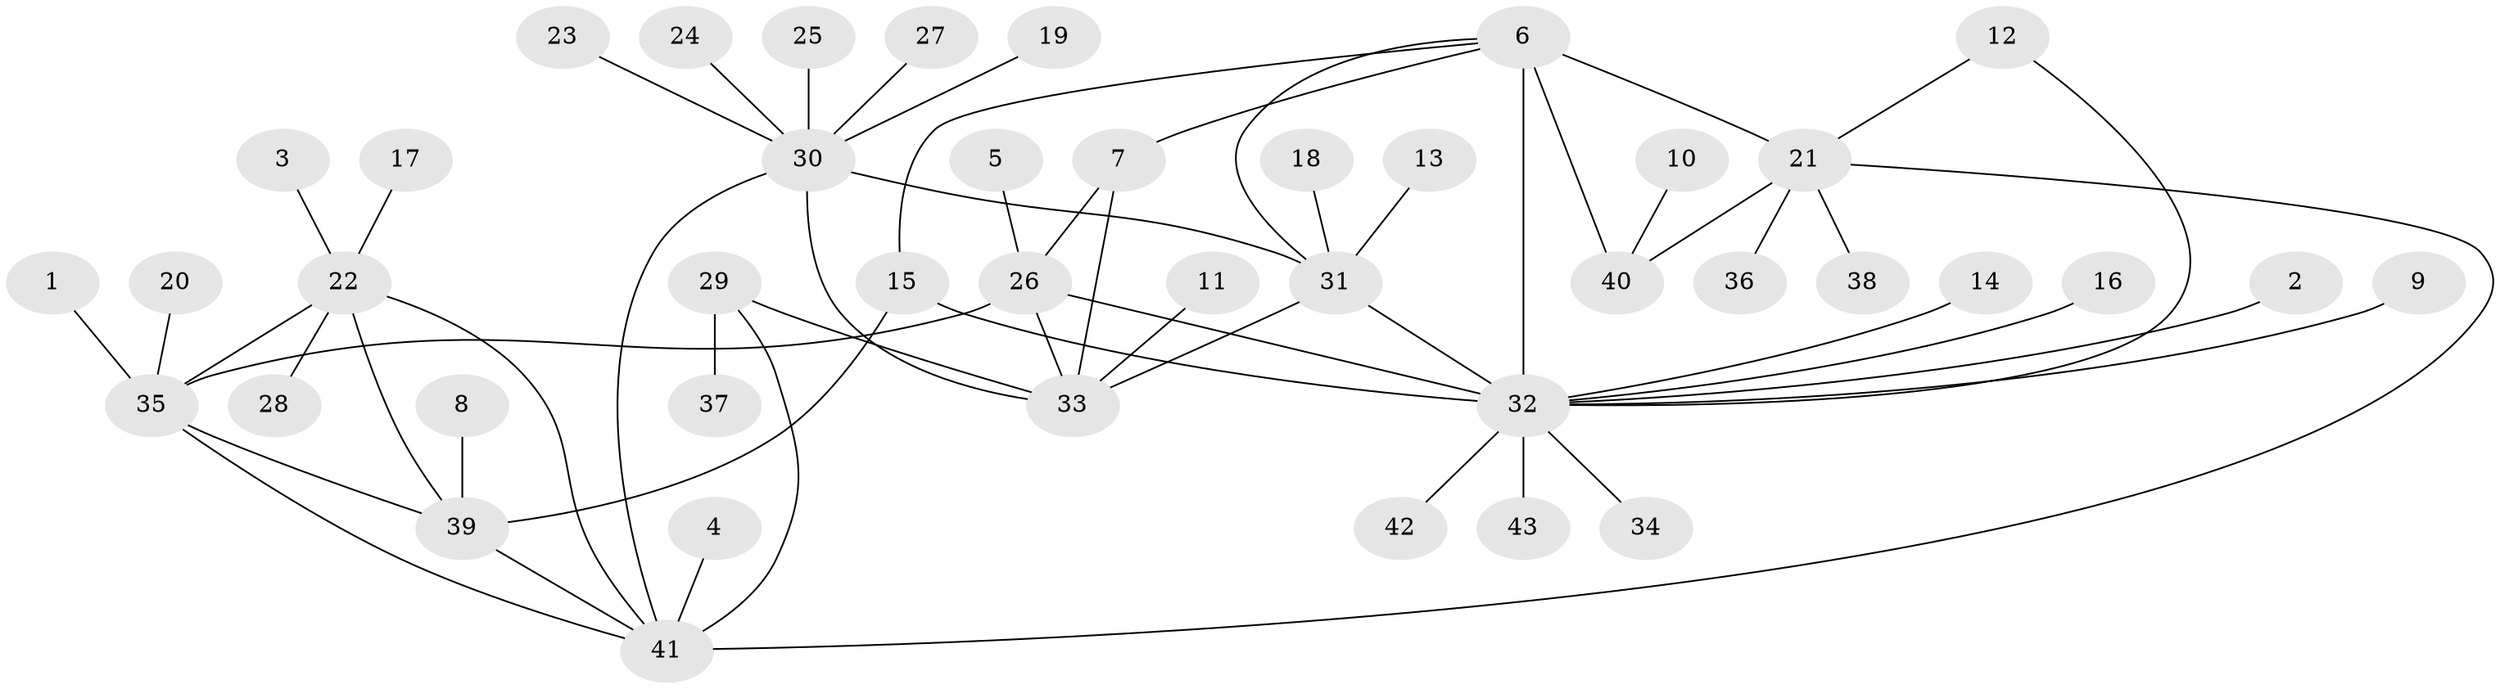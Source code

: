 // original degree distribution, {5: 0.06976744186046512, 9: 0.03488372093023256, 7: 0.03488372093023256, 4: 0.03488372093023256, 6: 0.011627906976744186, 8: 0.03488372093023256, 10: 0.023255813953488372, 2: 0.10465116279069768, 1: 0.6046511627906976, 3: 0.046511627906976744}
// Generated by graph-tools (version 1.1) at 2025/26/03/09/25 03:26:38]
// undirected, 43 vertices, 57 edges
graph export_dot {
graph [start="1"]
  node [color=gray90,style=filled];
  1;
  2;
  3;
  4;
  5;
  6;
  7;
  8;
  9;
  10;
  11;
  12;
  13;
  14;
  15;
  16;
  17;
  18;
  19;
  20;
  21;
  22;
  23;
  24;
  25;
  26;
  27;
  28;
  29;
  30;
  31;
  32;
  33;
  34;
  35;
  36;
  37;
  38;
  39;
  40;
  41;
  42;
  43;
  1 -- 35 [weight=1.0];
  2 -- 32 [weight=1.0];
  3 -- 22 [weight=1.0];
  4 -- 41 [weight=1.0];
  5 -- 26 [weight=1.0];
  6 -- 7 [weight=1.0];
  6 -- 15 [weight=1.0];
  6 -- 21 [weight=2.0];
  6 -- 31 [weight=1.0];
  6 -- 32 [weight=2.0];
  6 -- 40 [weight=2.0];
  7 -- 26 [weight=2.0];
  7 -- 33 [weight=1.0];
  8 -- 39 [weight=1.0];
  9 -- 32 [weight=1.0];
  10 -- 40 [weight=1.0];
  11 -- 33 [weight=1.0];
  12 -- 21 [weight=1.0];
  12 -- 32 [weight=1.0];
  13 -- 31 [weight=1.0];
  14 -- 32 [weight=1.0];
  15 -- 32 [weight=2.0];
  15 -- 39 [weight=1.0];
  16 -- 32 [weight=1.0];
  17 -- 22 [weight=1.0];
  18 -- 31 [weight=1.0];
  19 -- 30 [weight=1.0];
  20 -- 35 [weight=1.0];
  21 -- 36 [weight=1.0];
  21 -- 38 [weight=1.0];
  21 -- 40 [weight=1.0];
  21 -- 41 [weight=1.0];
  22 -- 28 [weight=1.0];
  22 -- 35 [weight=1.0];
  22 -- 39 [weight=1.0];
  22 -- 41 [weight=1.0];
  23 -- 30 [weight=1.0];
  24 -- 30 [weight=1.0];
  25 -- 30 [weight=1.0];
  26 -- 32 [weight=1.0];
  26 -- 33 [weight=2.0];
  26 -- 35 [weight=1.0];
  27 -- 30 [weight=1.0];
  29 -- 33 [weight=1.0];
  29 -- 37 [weight=1.0];
  29 -- 41 [weight=2.0];
  30 -- 31 [weight=4.0];
  30 -- 33 [weight=1.0];
  30 -- 41 [weight=1.0];
  31 -- 32 [weight=1.0];
  31 -- 33 [weight=2.0];
  32 -- 34 [weight=1.0];
  32 -- 42 [weight=1.0];
  32 -- 43 [weight=1.0];
  35 -- 39 [weight=1.0];
  35 -- 41 [weight=1.0];
  39 -- 41 [weight=1.0];
}
